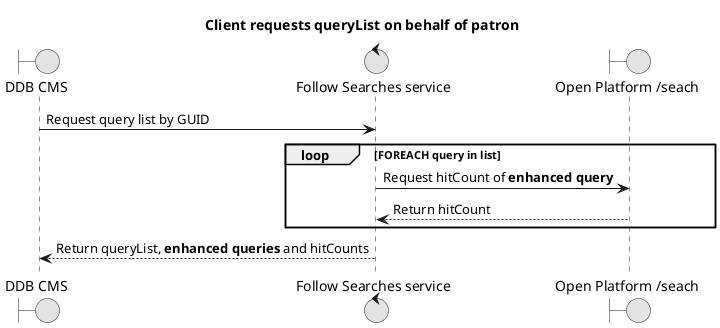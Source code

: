 @startuml
Title Client requests queryList on behalf of patron

'Skinparams
skinparam monochrome true

' Participants
'actor       Patron
boundary    DDBCMS      as "DDB CMS"
control     Follow      as "Follow Searches service"
boundary    OPsearch    as "Open Platform /seach"

'Sequences
DDBCMS -> Follow: Request query list by GUID
    loop FOREACH query in list
        Follow ->  OPsearch: Request hitCount of **enhanced query**
        Follow <-- OPsearch: Return hitCount
    end
DDBCMS <-- Follow: Return queryList, **enhanced queries** and hitCounts

@enduml
